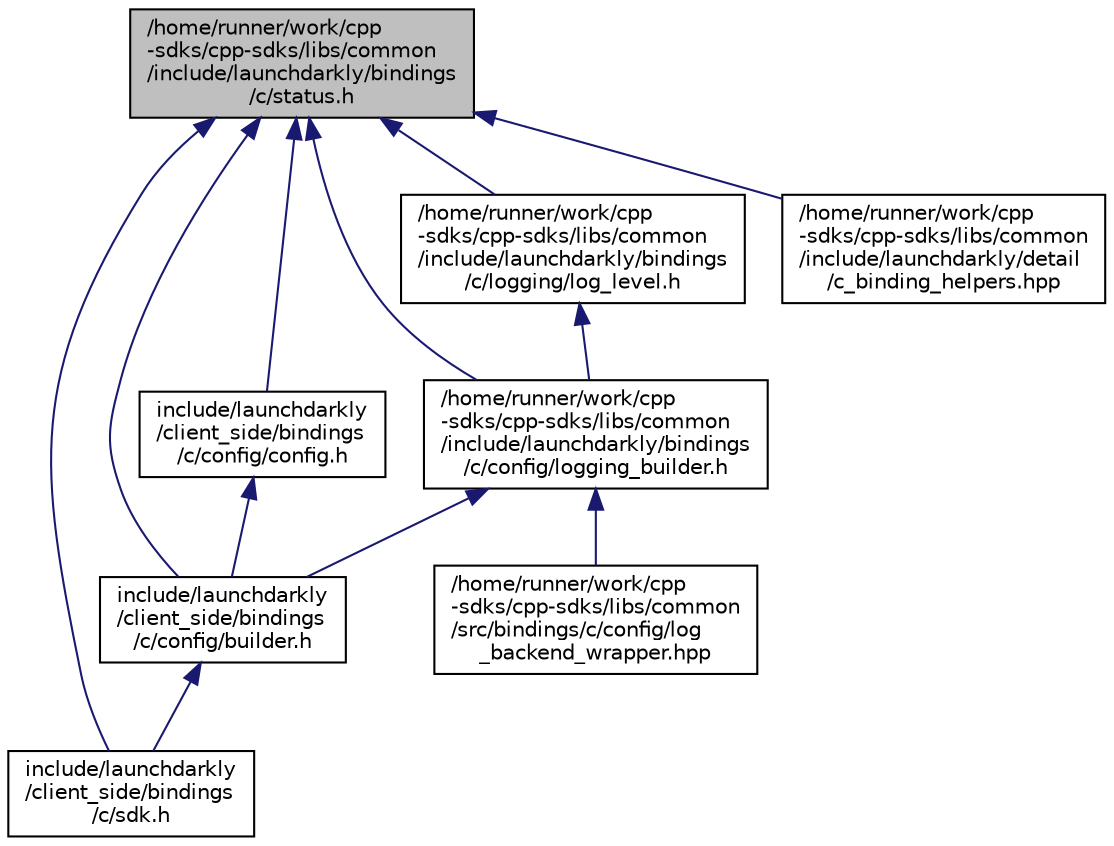 digraph "/home/runner/work/cpp-sdks/cpp-sdks/libs/common/include/launchdarkly/bindings/c/status.h"
{
 // LATEX_PDF_SIZE
  edge [fontname="Helvetica",fontsize="10",labelfontname="Helvetica",labelfontsize="10"];
  node [fontname="Helvetica",fontsize="10",shape=record];
  Node1 [label="/home/runner/work/cpp\l-sdks/cpp-sdks/libs/common\l/include/launchdarkly/bindings\l/c/status.h",height=0.2,width=0.4,color="black", fillcolor="grey75", style="filled", fontcolor="black",tooltip=" "];
  Node1 -> Node2 [dir="back",color="midnightblue",fontsize="10",style="solid"];
  Node2 [label="include/launchdarkly\l/client_side/bindings\l/c/config/builder.h",height=0.2,width=0.4,color="black", fillcolor="white", style="filled",URL="$client-sdk_2include_2launchdarkly_2client__side_2bindings_2c_2config_2builder_8h.html",tooltip=" "];
  Node2 -> Node3 [dir="back",color="midnightblue",fontsize="10",style="solid"];
  Node3 [label="include/launchdarkly\l/client_side/bindings\l/c/sdk.h",height=0.2,width=0.4,color="black", fillcolor="white", style="filled",URL="$sdk_8h.html",tooltip="LaunchDarkly Client-side C Bindings."];
  Node1 -> Node4 [dir="back",color="midnightblue",fontsize="10",style="solid"];
  Node4 [label="include/launchdarkly\l/client_side/bindings\l/c/config/config.h",height=0.2,width=0.4,color="black", fillcolor="white", style="filled",URL="$client-sdk_2include_2launchdarkly_2client__side_2bindings_2c_2config_2config_8h.html",tooltip=" "];
  Node4 -> Node2 [dir="back",color="midnightblue",fontsize="10",style="solid"];
  Node1 -> Node3 [dir="back",color="midnightblue",fontsize="10",style="solid"];
  Node1 -> Node5 [dir="back",color="midnightblue",fontsize="10",style="solid"];
  Node5 [label="/home/runner/work/cpp\l-sdks/cpp-sdks/libs/common\l/include/launchdarkly/bindings\l/c/config/logging_builder.h",height=0.2,width=0.4,color="black", fillcolor="white", style="filled",URL="$logging__builder_8h.html",tooltip=" "];
  Node5 -> Node2 [dir="back",color="midnightblue",fontsize="10",style="solid"];
  Node5 -> Node6 [dir="back",color="midnightblue",fontsize="10",style="solid"];
  Node6 [label="/home/runner/work/cpp\l-sdks/cpp-sdks/libs/common\l/src/bindings/c/config/log\l_backend_wrapper.hpp",height=0.2,width=0.4,color="black", fillcolor="white", style="filled",URL="$log__backend__wrapper_8hpp_source.html",tooltip=" "];
  Node1 -> Node7 [dir="back",color="midnightblue",fontsize="10",style="solid"];
  Node7 [label="/home/runner/work/cpp\l-sdks/cpp-sdks/libs/common\l/include/launchdarkly/bindings\l/c/logging/log_level.h",height=0.2,width=0.4,color="black", fillcolor="white", style="filled",URL="$log__level_8h.html",tooltip=" "];
  Node7 -> Node5 [dir="back",color="midnightblue",fontsize="10",style="solid"];
  Node1 -> Node8 [dir="back",color="midnightblue",fontsize="10",style="solid"];
  Node8 [label="/home/runner/work/cpp\l-sdks/cpp-sdks/libs/common\l/include/launchdarkly/detail\l/c_binding_helpers.hpp",height=0.2,width=0.4,color="black", fillcolor="white", style="filled",URL="$c__binding__helpers_8hpp_source.html",tooltip=" "];
}

